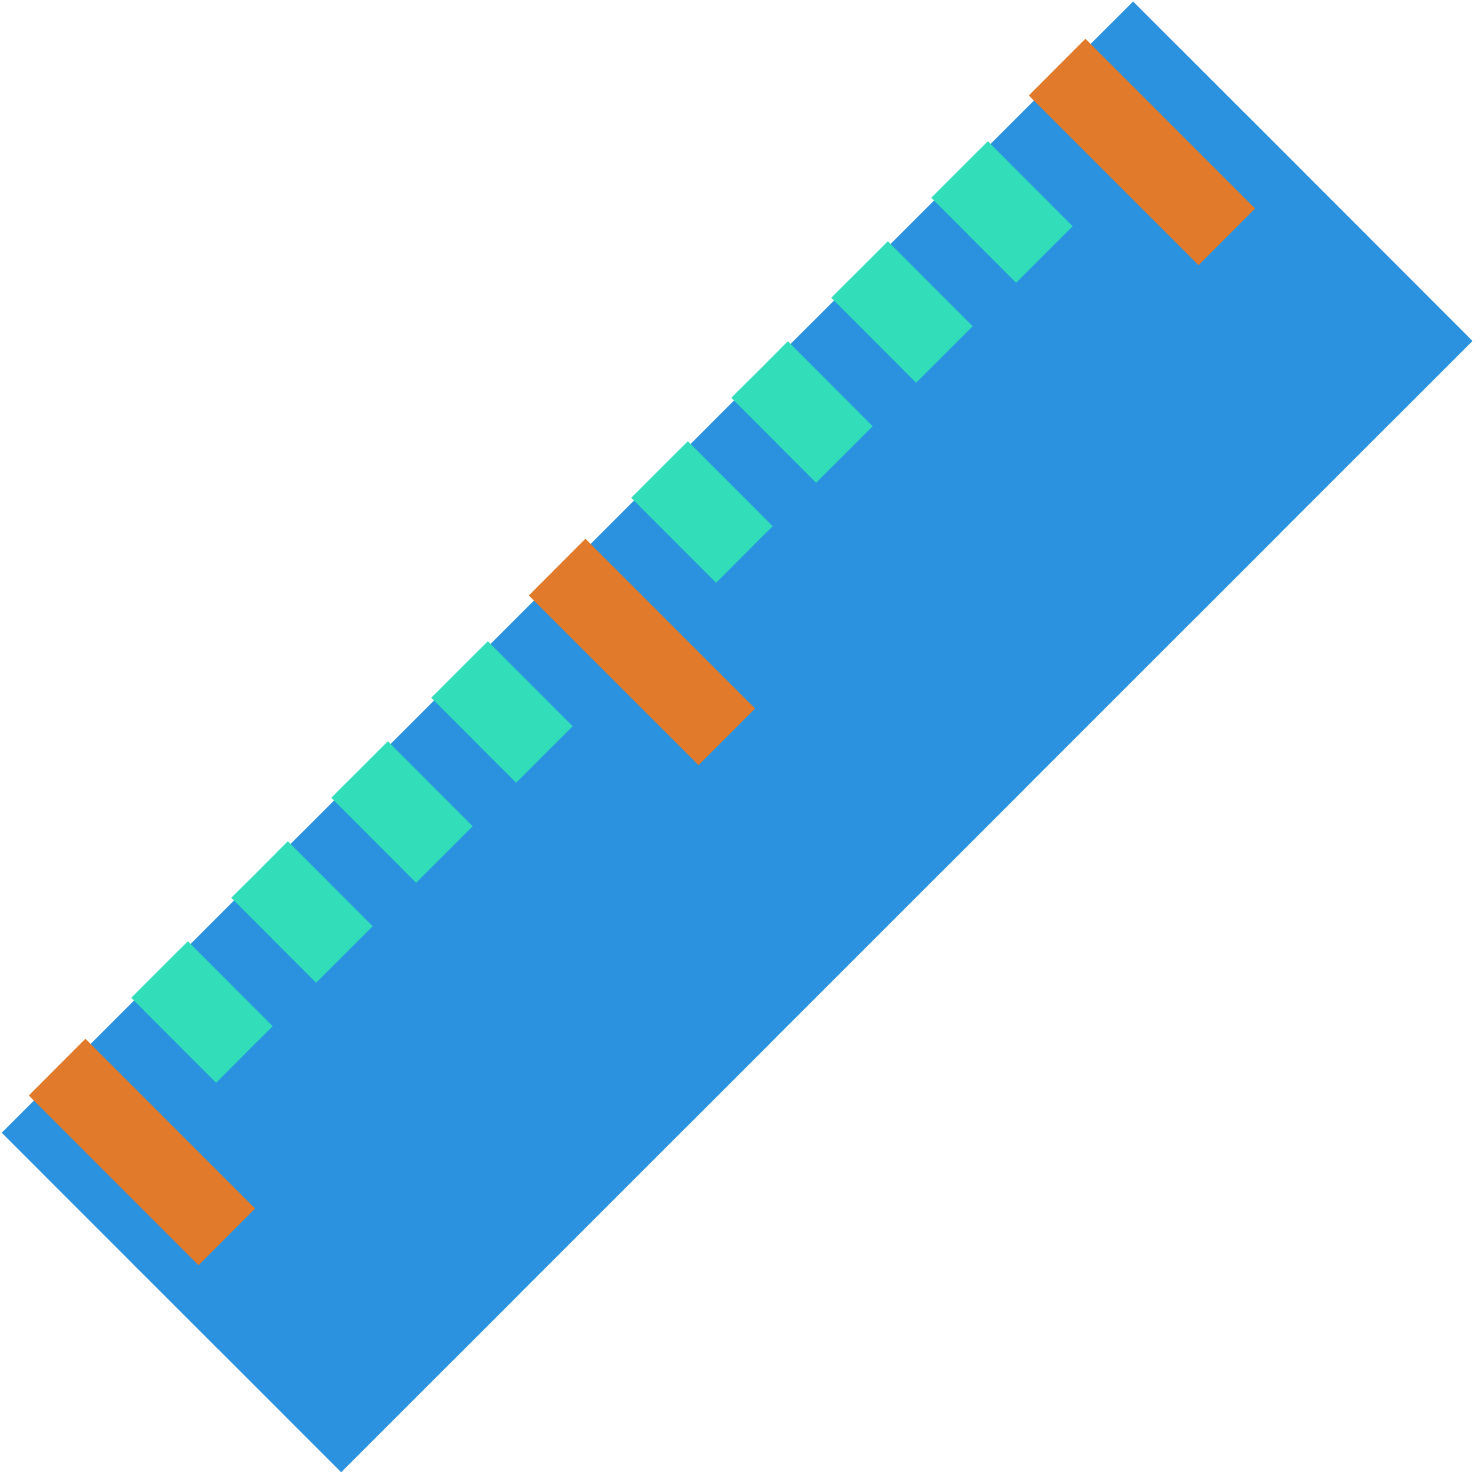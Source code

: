 <mxfile version="24.7.8">
  <diagram name="Seite-1" id="KPvMatFtawjSY6nTeGH0">
    <mxGraphModel dx="1728" dy="1003" grid="1" gridSize="10" guides="1" tooltips="1" connect="1" arrows="1" fold="1" page="1" pageScale="1" pageWidth="827" pageHeight="1169" math="0" shadow="0">
      <root>
        <mxCell id="0" />
        <mxCell id="1" parent="0" />
        <mxCell id="_36KKs7gGeN7UvDyYJys-1" value="" style="rounded=0;whiteSpace=wrap;html=1;fillColor=#2B92E0;strokeColor=none;rotation=-45;" parent="1" vertex="1">
          <mxGeometry x="87.57" y="292.43" width="800" height="240" as="geometry" />
        </mxCell>
        <mxCell id="_36KKs7gGeN7UvDyYJys-2" value="" style="rounded=0;whiteSpace=wrap;html=1;strokeColor=none;fillColor=#E17A2A;rotation=-45;" parent="1" vertex="1">
          <mxGeometry x="170" y="560" width="40" height="120" as="geometry" />
        </mxCell>
        <mxCell id="_36KKs7gGeN7UvDyYJys-10" value="" style="rounded=0;whiteSpace=wrap;html=1;strokeColor=none;fillColor=#31DEB9;rotation=315;" parent="1" vertex="1">
          <mxGeometry x="200" y="520" width="40" height="60" as="geometry" />
        </mxCell>
        <mxCell id="_36KKs7gGeN7UvDyYJys-11" value="" style="rounded=0;whiteSpace=wrap;html=1;strokeColor=none;gradientColor=none;fillColor=#31DEB9;rotation=315;" parent="1" vertex="1">
          <mxGeometry x="250" y="470" width="40" height="60" as="geometry" />
        </mxCell>
        <mxCell id="_36KKs7gGeN7UvDyYJys-12" value="" style="rounded=0;whiteSpace=wrap;html=1;strokeColor=none;fillColor=#31DEB9;rotation=315;" parent="1" vertex="1">
          <mxGeometry x="300" y="420" width="40" height="60" as="geometry" />
        </mxCell>
        <mxCell id="_36KKs7gGeN7UvDyYJys-13" value="" style="rounded=0;whiteSpace=wrap;html=1;strokeColor=none;gradientColor=none;fillColor=#31DEB9;rotation=315;" parent="1" vertex="1">
          <mxGeometry x="350" y="370" width="40" height="60" as="geometry" />
        </mxCell>
        <mxCell id="g-rsbQdkPr0Xx3ncaePd-2" value="" style="rounded=0;whiteSpace=wrap;html=1;strokeColor=none;fillColor=#E17A2A;rotation=315;" vertex="1" parent="1">
          <mxGeometry x="420" y="310" width="40" height="120" as="geometry" />
        </mxCell>
        <mxCell id="g-rsbQdkPr0Xx3ncaePd-3" value="" style="rounded=0;whiteSpace=wrap;html=1;strokeColor=none;fillColor=#31DEB9;rotation=315;" vertex="1" parent="1">
          <mxGeometry x="450" y="270" width="40" height="60" as="geometry" />
        </mxCell>
        <mxCell id="g-rsbQdkPr0Xx3ncaePd-4" value="" style="rounded=0;whiteSpace=wrap;html=1;strokeColor=none;gradientColor=none;fillColor=#31DEB9;rotation=315;" vertex="1" parent="1">
          <mxGeometry x="500" y="220" width="40" height="60" as="geometry" />
        </mxCell>
        <mxCell id="g-rsbQdkPr0Xx3ncaePd-5" value="" style="rounded=0;whiteSpace=wrap;html=1;strokeColor=none;fillColor=#31DEB9;rotation=315;" vertex="1" parent="1">
          <mxGeometry x="550" y="170" width="40" height="60" as="geometry" />
        </mxCell>
        <mxCell id="g-rsbQdkPr0Xx3ncaePd-6" value="" style="rounded=0;whiteSpace=wrap;html=1;strokeColor=none;gradientColor=none;fillColor=#31DEB9;rotation=315;" vertex="1" parent="1">
          <mxGeometry x="600" y="120" width="40" height="60" as="geometry" />
        </mxCell>
        <mxCell id="g-rsbQdkPr0Xx3ncaePd-7" value="" style="rounded=0;whiteSpace=wrap;html=1;strokeColor=none;fillColor=#E17A2A;rotation=315;" vertex="1" parent="1">
          <mxGeometry x="670" y="60" width="40" height="120" as="geometry" />
        </mxCell>
      </root>
    </mxGraphModel>
  </diagram>
</mxfile>
